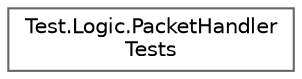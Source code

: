 digraph "Йерархия на класовете Графичен вид"
{
 // LATEX_PDF_SIZE
  bgcolor="transparent";
  edge [fontname=Helvetica,fontsize=10,labelfontname=Helvetica,labelfontsize=10];
  node [fontname=Helvetica,fontsize=10,shape=box,height=0.2,width=0.4];
  rankdir="LR";
  Node0 [label="Test.Logic.PacketHandler\lTests",height=0.2,width=0.4,color="grey40", fillcolor="white", style="filled",URL="$class_test_1_1_logic_1_1_packet_handler_tests.html",tooltip=" "];
}
